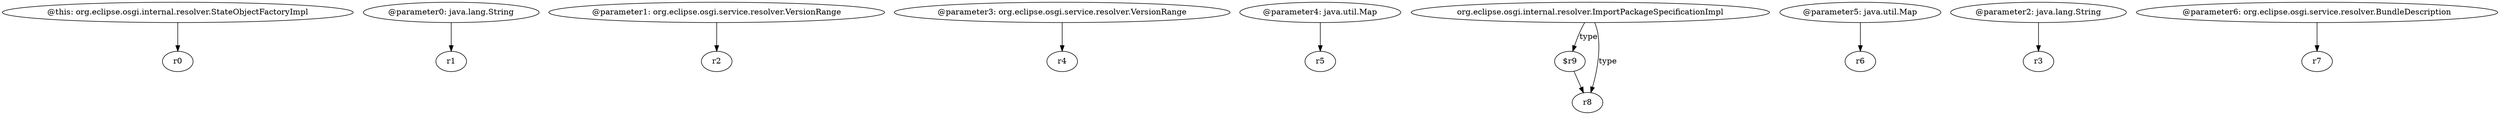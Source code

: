 digraph g {
0[label="@this: org.eclipse.osgi.internal.resolver.StateObjectFactoryImpl"]
1[label="r0"]
0->1[label=""]
2[label="@parameter0: java.lang.String"]
3[label="r1"]
2->3[label=""]
4[label="@parameter1: org.eclipse.osgi.service.resolver.VersionRange"]
5[label="r2"]
4->5[label=""]
6[label="@parameter3: org.eclipse.osgi.service.resolver.VersionRange"]
7[label="r4"]
6->7[label=""]
8[label="@parameter4: java.util.Map"]
9[label="r5"]
8->9[label=""]
10[label="$r9"]
11[label="r8"]
10->11[label=""]
12[label="@parameter5: java.util.Map"]
13[label="r6"]
12->13[label=""]
14[label="org.eclipse.osgi.internal.resolver.ImportPackageSpecificationImpl"]
14->10[label="type"]
14->11[label="type"]
15[label="@parameter2: java.lang.String"]
16[label="r3"]
15->16[label=""]
17[label="@parameter6: org.eclipse.osgi.service.resolver.BundleDescription"]
18[label="r7"]
17->18[label=""]
}